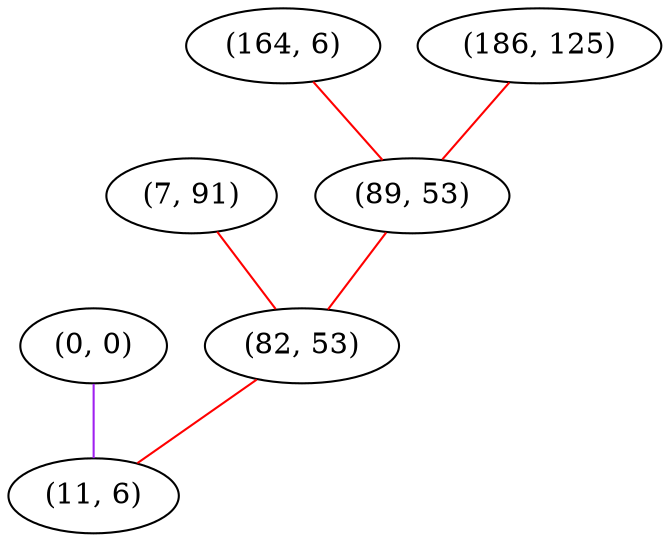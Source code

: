 graph "" {
"(0, 0)";
"(164, 6)";
"(7, 91)";
"(186, 125)";
"(89, 53)";
"(82, 53)";
"(11, 6)";
"(0, 0)" -- "(11, 6)"  [color=purple, key=0, weight=4];
"(164, 6)" -- "(89, 53)"  [color=red, key=0, weight=1];
"(7, 91)" -- "(82, 53)"  [color=red, key=0, weight=1];
"(186, 125)" -- "(89, 53)"  [color=red, key=0, weight=1];
"(89, 53)" -- "(82, 53)"  [color=red, key=0, weight=1];
"(82, 53)" -- "(11, 6)"  [color=red, key=0, weight=1];
}
